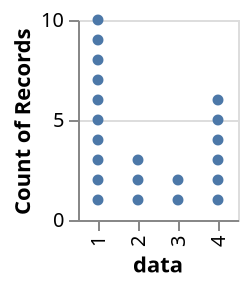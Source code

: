 {
  "$schema": "https://vega.github.io/schema/vega-lite/v4.json",
  "description": "A Wilkinson Dot Plot created by generating an id and stacking data points",
  "height": 100,
  "data": {
    "values": [
      1,1,1,1,1,1,1,1,1,1,
      2,2,2,
      3,3,
      4,4,4,4,4,4
    ]
  },
  "transform": [{
    "window": [{"op": "rank", "as": "id"}]
  }],
  "mark": "circle",
  "encoding": {
    "x": {"field": "data", "type": "ordinal"},
    "y": {"aggregate": "count", "stack": true, "band": 0.5},
    "detail": {"field": "id"}
  }
}
